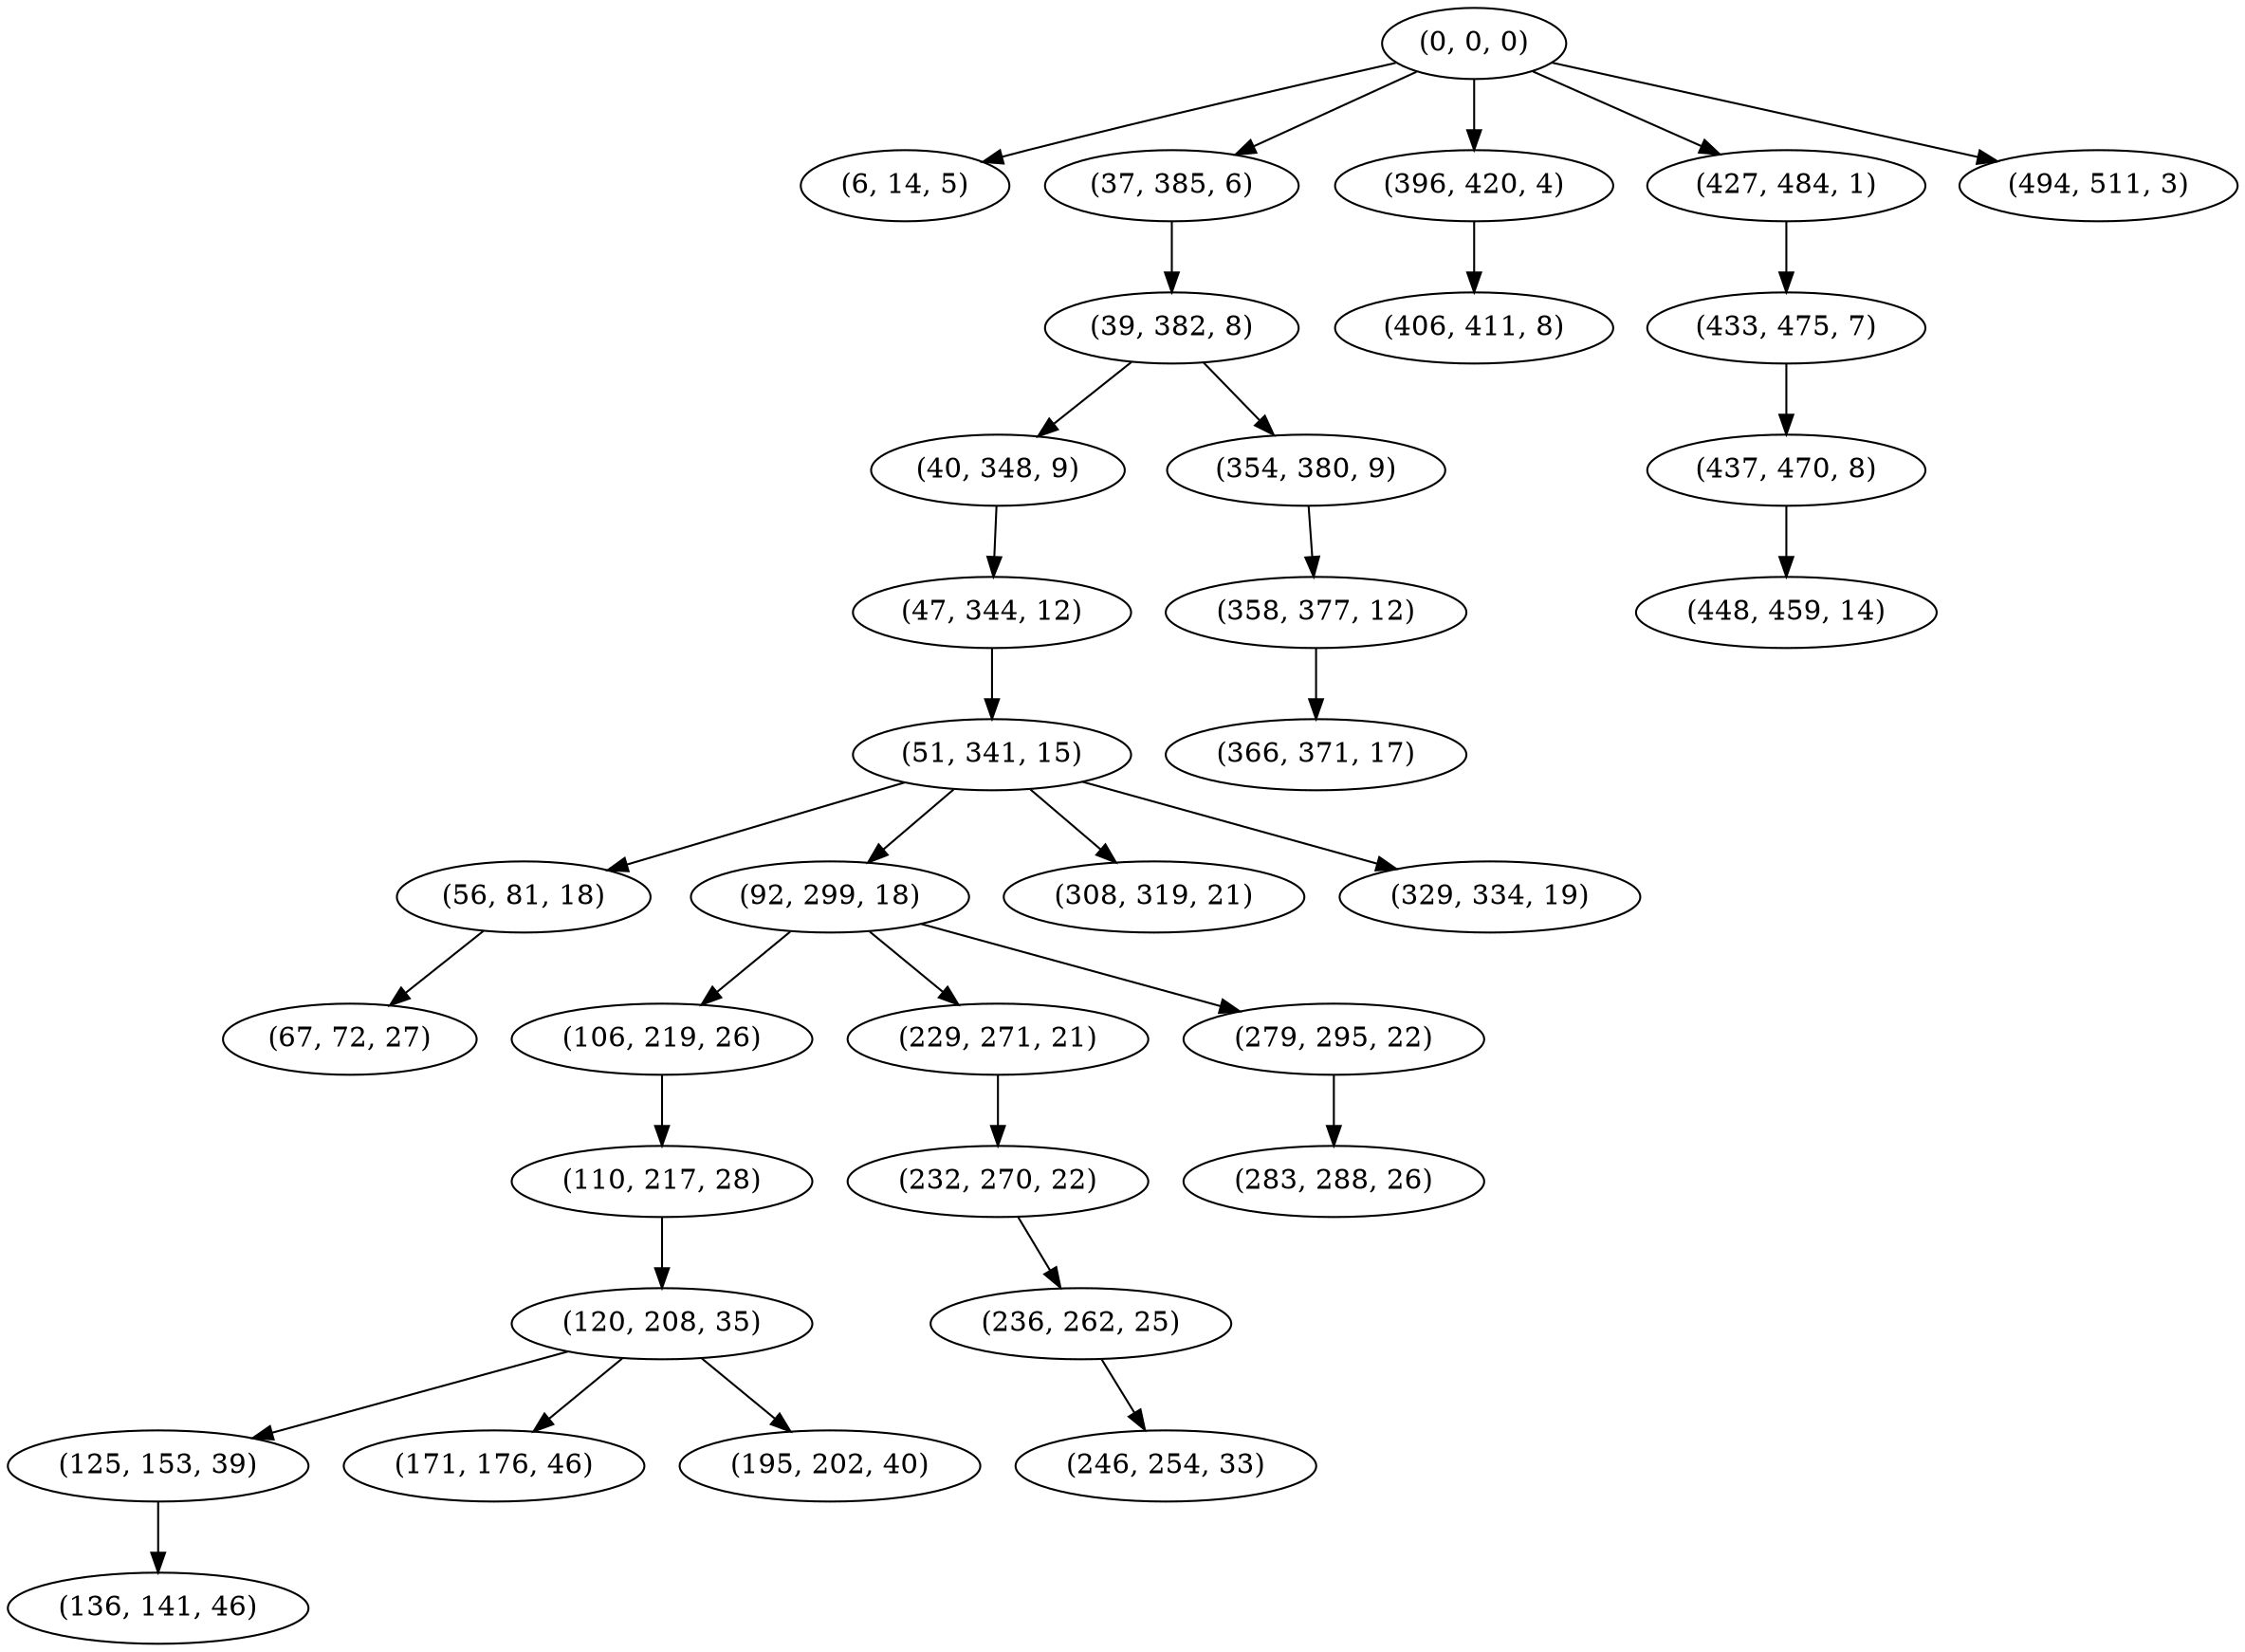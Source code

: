 digraph tree {
    "(0, 0, 0)";
    "(6, 14, 5)";
    "(37, 385, 6)";
    "(39, 382, 8)";
    "(40, 348, 9)";
    "(47, 344, 12)";
    "(51, 341, 15)";
    "(56, 81, 18)";
    "(67, 72, 27)";
    "(92, 299, 18)";
    "(106, 219, 26)";
    "(110, 217, 28)";
    "(120, 208, 35)";
    "(125, 153, 39)";
    "(136, 141, 46)";
    "(171, 176, 46)";
    "(195, 202, 40)";
    "(229, 271, 21)";
    "(232, 270, 22)";
    "(236, 262, 25)";
    "(246, 254, 33)";
    "(279, 295, 22)";
    "(283, 288, 26)";
    "(308, 319, 21)";
    "(329, 334, 19)";
    "(354, 380, 9)";
    "(358, 377, 12)";
    "(366, 371, 17)";
    "(396, 420, 4)";
    "(406, 411, 8)";
    "(427, 484, 1)";
    "(433, 475, 7)";
    "(437, 470, 8)";
    "(448, 459, 14)";
    "(494, 511, 3)";
    "(0, 0, 0)" -> "(6, 14, 5)";
    "(0, 0, 0)" -> "(37, 385, 6)";
    "(0, 0, 0)" -> "(396, 420, 4)";
    "(0, 0, 0)" -> "(427, 484, 1)";
    "(0, 0, 0)" -> "(494, 511, 3)";
    "(37, 385, 6)" -> "(39, 382, 8)";
    "(39, 382, 8)" -> "(40, 348, 9)";
    "(39, 382, 8)" -> "(354, 380, 9)";
    "(40, 348, 9)" -> "(47, 344, 12)";
    "(47, 344, 12)" -> "(51, 341, 15)";
    "(51, 341, 15)" -> "(56, 81, 18)";
    "(51, 341, 15)" -> "(92, 299, 18)";
    "(51, 341, 15)" -> "(308, 319, 21)";
    "(51, 341, 15)" -> "(329, 334, 19)";
    "(56, 81, 18)" -> "(67, 72, 27)";
    "(92, 299, 18)" -> "(106, 219, 26)";
    "(92, 299, 18)" -> "(229, 271, 21)";
    "(92, 299, 18)" -> "(279, 295, 22)";
    "(106, 219, 26)" -> "(110, 217, 28)";
    "(110, 217, 28)" -> "(120, 208, 35)";
    "(120, 208, 35)" -> "(125, 153, 39)";
    "(120, 208, 35)" -> "(171, 176, 46)";
    "(120, 208, 35)" -> "(195, 202, 40)";
    "(125, 153, 39)" -> "(136, 141, 46)";
    "(229, 271, 21)" -> "(232, 270, 22)";
    "(232, 270, 22)" -> "(236, 262, 25)";
    "(236, 262, 25)" -> "(246, 254, 33)";
    "(279, 295, 22)" -> "(283, 288, 26)";
    "(354, 380, 9)" -> "(358, 377, 12)";
    "(358, 377, 12)" -> "(366, 371, 17)";
    "(396, 420, 4)" -> "(406, 411, 8)";
    "(427, 484, 1)" -> "(433, 475, 7)";
    "(433, 475, 7)" -> "(437, 470, 8)";
    "(437, 470, 8)" -> "(448, 459, 14)";
}
